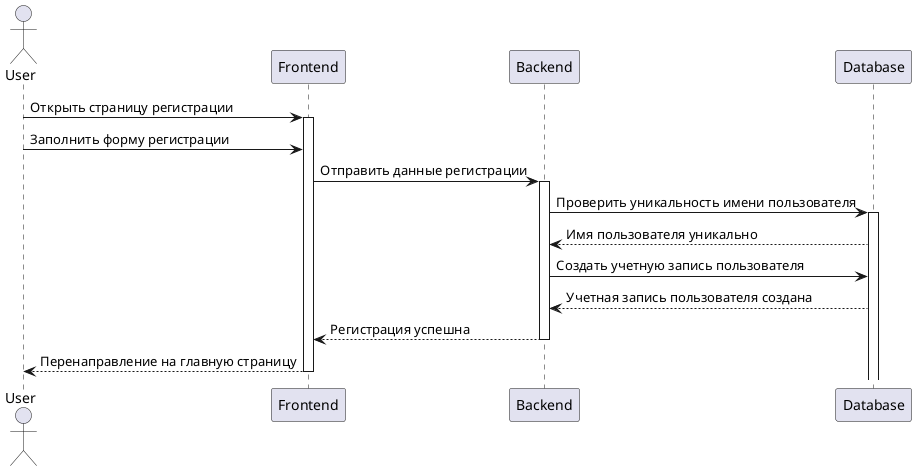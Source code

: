 @startuml
actor User
participant "Frontend" as Frontend
participant "Backend" as Backend
participant "Database" as Database

User -> Frontend: Открыть страницу регистрации
activate Frontend

User -> Frontend: Заполнить форму регистрации
Frontend -> Backend: Отправить данные регистрации
activate Backend

Backend -> Database: Проверить уникальность имени пользователя
activate Database
Database --> Backend: Имя пользователя уникально

Backend -> Database: Создать учетную запись пользователя
Database --> Backend: Учетная запись пользователя создана

Backend --> Frontend: Регистрация успешна
deactivate Backend

Frontend --> User: Перенаправление на главную страницу
deactivate Frontend
@enduml